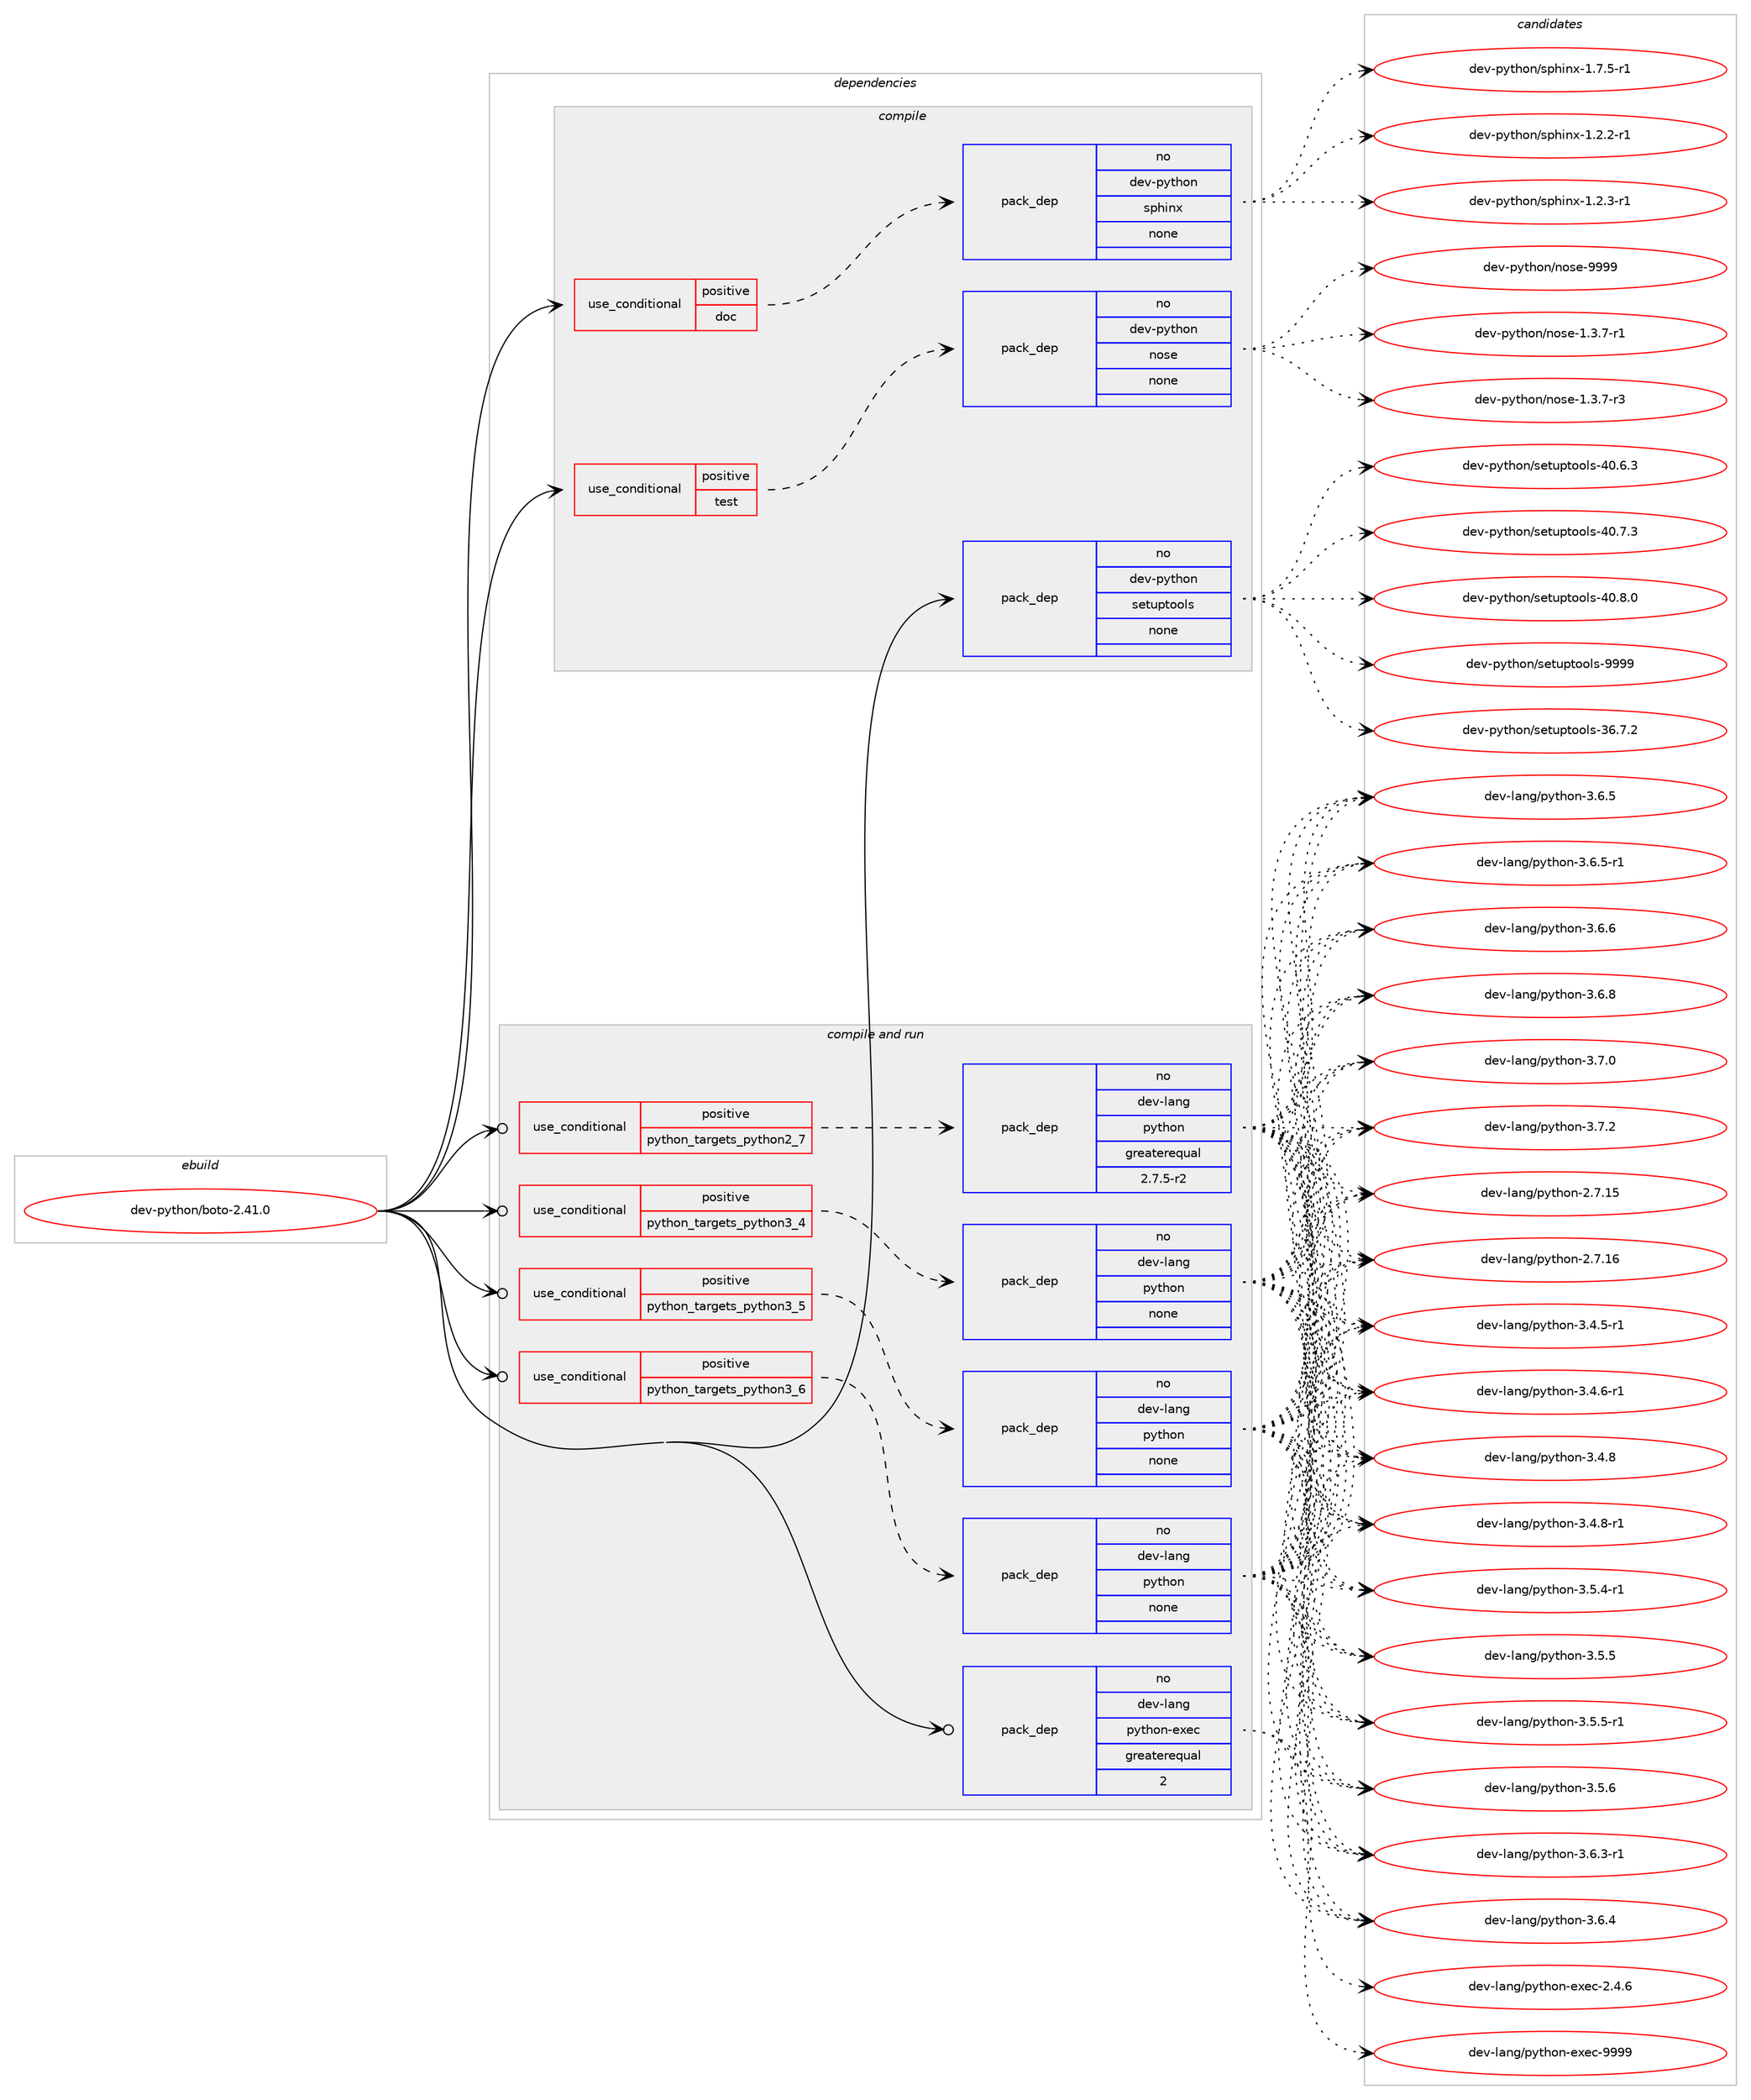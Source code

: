 digraph prolog {

# *************
# Graph options
# *************

newrank=true;
concentrate=true;
compound=true;
graph [rankdir=LR,fontname=Helvetica,fontsize=10,ranksep=1.5];#, ranksep=2.5, nodesep=0.2];
edge  [arrowhead=vee];
node  [fontname=Helvetica,fontsize=10];

# **********
# The ebuild
# **********

subgraph cluster_leftcol {
color=gray;
rank=same;
label=<<i>ebuild</i>>;
id [label="dev-python/boto-2.41.0", color=red, width=4, href="../dev-python/boto-2.41.0.svg"];
}

# ****************
# The dependencies
# ****************

subgraph cluster_midcol {
color=gray;
label=<<i>dependencies</i>>;
subgraph cluster_compile {
fillcolor="#eeeeee";
style=filled;
label=<<i>compile</i>>;
subgraph cond371806 {
dependency1401600 [label=<<TABLE BORDER="0" CELLBORDER="1" CELLSPACING="0" CELLPADDING="4"><TR><TD ROWSPAN="3" CELLPADDING="10">use_conditional</TD></TR><TR><TD>positive</TD></TR><TR><TD>doc</TD></TR></TABLE>>, shape=none, color=red];
subgraph pack1006566 {
dependency1401601 [label=<<TABLE BORDER="0" CELLBORDER="1" CELLSPACING="0" CELLPADDING="4" WIDTH="220"><TR><TD ROWSPAN="6" CELLPADDING="30">pack_dep</TD></TR><TR><TD WIDTH="110">no</TD></TR><TR><TD>dev-python</TD></TR><TR><TD>sphinx</TD></TR><TR><TD>none</TD></TR><TR><TD></TD></TR></TABLE>>, shape=none, color=blue];
}
dependency1401600:e -> dependency1401601:w [weight=20,style="dashed",arrowhead="vee"];
}
id:e -> dependency1401600:w [weight=20,style="solid",arrowhead="vee"];
subgraph cond371807 {
dependency1401602 [label=<<TABLE BORDER="0" CELLBORDER="1" CELLSPACING="0" CELLPADDING="4"><TR><TD ROWSPAN="3" CELLPADDING="10">use_conditional</TD></TR><TR><TD>positive</TD></TR><TR><TD>test</TD></TR></TABLE>>, shape=none, color=red];
subgraph pack1006567 {
dependency1401603 [label=<<TABLE BORDER="0" CELLBORDER="1" CELLSPACING="0" CELLPADDING="4" WIDTH="220"><TR><TD ROWSPAN="6" CELLPADDING="30">pack_dep</TD></TR><TR><TD WIDTH="110">no</TD></TR><TR><TD>dev-python</TD></TR><TR><TD>nose</TD></TR><TR><TD>none</TD></TR><TR><TD></TD></TR></TABLE>>, shape=none, color=blue];
}
dependency1401602:e -> dependency1401603:w [weight=20,style="dashed",arrowhead="vee"];
}
id:e -> dependency1401602:w [weight=20,style="solid",arrowhead="vee"];
subgraph pack1006568 {
dependency1401604 [label=<<TABLE BORDER="0" CELLBORDER="1" CELLSPACING="0" CELLPADDING="4" WIDTH="220"><TR><TD ROWSPAN="6" CELLPADDING="30">pack_dep</TD></TR><TR><TD WIDTH="110">no</TD></TR><TR><TD>dev-python</TD></TR><TR><TD>setuptools</TD></TR><TR><TD>none</TD></TR><TR><TD></TD></TR></TABLE>>, shape=none, color=blue];
}
id:e -> dependency1401604:w [weight=20,style="solid",arrowhead="vee"];
}
subgraph cluster_compileandrun {
fillcolor="#eeeeee";
style=filled;
label=<<i>compile and run</i>>;
subgraph cond371808 {
dependency1401605 [label=<<TABLE BORDER="0" CELLBORDER="1" CELLSPACING="0" CELLPADDING="4"><TR><TD ROWSPAN="3" CELLPADDING="10">use_conditional</TD></TR><TR><TD>positive</TD></TR><TR><TD>python_targets_python2_7</TD></TR></TABLE>>, shape=none, color=red];
subgraph pack1006569 {
dependency1401606 [label=<<TABLE BORDER="0" CELLBORDER="1" CELLSPACING="0" CELLPADDING="4" WIDTH="220"><TR><TD ROWSPAN="6" CELLPADDING="30">pack_dep</TD></TR><TR><TD WIDTH="110">no</TD></TR><TR><TD>dev-lang</TD></TR><TR><TD>python</TD></TR><TR><TD>greaterequal</TD></TR><TR><TD>2.7.5-r2</TD></TR></TABLE>>, shape=none, color=blue];
}
dependency1401605:e -> dependency1401606:w [weight=20,style="dashed",arrowhead="vee"];
}
id:e -> dependency1401605:w [weight=20,style="solid",arrowhead="odotvee"];
subgraph cond371809 {
dependency1401607 [label=<<TABLE BORDER="0" CELLBORDER="1" CELLSPACING="0" CELLPADDING="4"><TR><TD ROWSPAN="3" CELLPADDING="10">use_conditional</TD></TR><TR><TD>positive</TD></TR><TR><TD>python_targets_python3_4</TD></TR></TABLE>>, shape=none, color=red];
subgraph pack1006570 {
dependency1401608 [label=<<TABLE BORDER="0" CELLBORDER="1" CELLSPACING="0" CELLPADDING="4" WIDTH="220"><TR><TD ROWSPAN="6" CELLPADDING="30">pack_dep</TD></TR><TR><TD WIDTH="110">no</TD></TR><TR><TD>dev-lang</TD></TR><TR><TD>python</TD></TR><TR><TD>none</TD></TR><TR><TD></TD></TR></TABLE>>, shape=none, color=blue];
}
dependency1401607:e -> dependency1401608:w [weight=20,style="dashed",arrowhead="vee"];
}
id:e -> dependency1401607:w [weight=20,style="solid",arrowhead="odotvee"];
subgraph cond371810 {
dependency1401609 [label=<<TABLE BORDER="0" CELLBORDER="1" CELLSPACING="0" CELLPADDING="4"><TR><TD ROWSPAN="3" CELLPADDING="10">use_conditional</TD></TR><TR><TD>positive</TD></TR><TR><TD>python_targets_python3_5</TD></TR></TABLE>>, shape=none, color=red];
subgraph pack1006571 {
dependency1401610 [label=<<TABLE BORDER="0" CELLBORDER="1" CELLSPACING="0" CELLPADDING="4" WIDTH="220"><TR><TD ROWSPAN="6" CELLPADDING="30">pack_dep</TD></TR><TR><TD WIDTH="110">no</TD></TR><TR><TD>dev-lang</TD></TR><TR><TD>python</TD></TR><TR><TD>none</TD></TR><TR><TD></TD></TR></TABLE>>, shape=none, color=blue];
}
dependency1401609:e -> dependency1401610:w [weight=20,style="dashed",arrowhead="vee"];
}
id:e -> dependency1401609:w [weight=20,style="solid",arrowhead="odotvee"];
subgraph cond371811 {
dependency1401611 [label=<<TABLE BORDER="0" CELLBORDER="1" CELLSPACING="0" CELLPADDING="4"><TR><TD ROWSPAN="3" CELLPADDING="10">use_conditional</TD></TR><TR><TD>positive</TD></TR><TR><TD>python_targets_python3_6</TD></TR></TABLE>>, shape=none, color=red];
subgraph pack1006572 {
dependency1401612 [label=<<TABLE BORDER="0" CELLBORDER="1" CELLSPACING="0" CELLPADDING="4" WIDTH="220"><TR><TD ROWSPAN="6" CELLPADDING="30">pack_dep</TD></TR><TR><TD WIDTH="110">no</TD></TR><TR><TD>dev-lang</TD></TR><TR><TD>python</TD></TR><TR><TD>none</TD></TR><TR><TD></TD></TR></TABLE>>, shape=none, color=blue];
}
dependency1401611:e -> dependency1401612:w [weight=20,style="dashed",arrowhead="vee"];
}
id:e -> dependency1401611:w [weight=20,style="solid",arrowhead="odotvee"];
subgraph pack1006573 {
dependency1401613 [label=<<TABLE BORDER="0" CELLBORDER="1" CELLSPACING="0" CELLPADDING="4" WIDTH="220"><TR><TD ROWSPAN="6" CELLPADDING="30">pack_dep</TD></TR><TR><TD WIDTH="110">no</TD></TR><TR><TD>dev-lang</TD></TR><TR><TD>python-exec</TD></TR><TR><TD>greaterequal</TD></TR><TR><TD>2</TD></TR></TABLE>>, shape=none, color=blue];
}
id:e -> dependency1401613:w [weight=20,style="solid",arrowhead="odotvee"];
}
subgraph cluster_run {
fillcolor="#eeeeee";
style=filled;
label=<<i>run</i>>;
}
}

# **************
# The candidates
# **************

subgraph cluster_choices {
rank=same;
color=gray;
label=<<i>candidates</i>>;

subgraph choice1006566 {
color=black;
nodesep=1;
choice10010111845112121116104111110471151121041051101204549465046504511449 [label="dev-python/sphinx-1.2.2-r1", color=red, width=4,href="../dev-python/sphinx-1.2.2-r1.svg"];
choice10010111845112121116104111110471151121041051101204549465046514511449 [label="dev-python/sphinx-1.2.3-r1", color=red, width=4,href="../dev-python/sphinx-1.2.3-r1.svg"];
choice10010111845112121116104111110471151121041051101204549465546534511449 [label="dev-python/sphinx-1.7.5-r1", color=red, width=4,href="../dev-python/sphinx-1.7.5-r1.svg"];
dependency1401601:e -> choice10010111845112121116104111110471151121041051101204549465046504511449:w [style=dotted,weight="100"];
dependency1401601:e -> choice10010111845112121116104111110471151121041051101204549465046514511449:w [style=dotted,weight="100"];
dependency1401601:e -> choice10010111845112121116104111110471151121041051101204549465546534511449:w [style=dotted,weight="100"];
}
subgraph choice1006567 {
color=black;
nodesep=1;
choice10010111845112121116104111110471101111151014549465146554511449 [label="dev-python/nose-1.3.7-r1", color=red, width=4,href="../dev-python/nose-1.3.7-r1.svg"];
choice10010111845112121116104111110471101111151014549465146554511451 [label="dev-python/nose-1.3.7-r3", color=red, width=4,href="../dev-python/nose-1.3.7-r3.svg"];
choice10010111845112121116104111110471101111151014557575757 [label="dev-python/nose-9999", color=red, width=4,href="../dev-python/nose-9999.svg"];
dependency1401603:e -> choice10010111845112121116104111110471101111151014549465146554511449:w [style=dotted,weight="100"];
dependency1401603:e -> choice10010111845112121116104111110471101111151014549465146554511451:w [style=dotted,weight="100"];
dependency1401603:e -> choice10010111845112121116104111110471101111151014557575757:w [style=dotted,weight="100"];
}
subgraph choice1006568 {
color=black;
nodesep=1;
choice100101118451121211161041111104711510111611711211611111110811545515446554650 [label="dev-python/setuptools-36.7.2", color=red, width=4,href="../dev-python/setuptools-36.7.2.svg"];
choice100101118451121211161041111104711510111611711211611111110811545524846544651 [label="dev-python/setuptools-40.6.3", color=red, width=4,href="../dev-python/setuptools-40.6.3.svg"];
choice100101118451121211161041111104711510111611711211611111110811545524846554651 [label="dev-python/setuptools-40.7.3", color=red, width=4,href="../dev-python/setuptools-40.7.3.svg"];
choice100101118451121211161041111104711510111611711211611111110811545524846564648 [label="dev-python/setuptools-40.8.0", color=red, width=4,href="../dev-python/setuptools-40.8.0.svg"];
choice10010111845112121116104111110471151011161171121161111111081154557575757 [label="dev-python/setuptools-9999", color=red, width=4,href="../dev-python/setuptools-9999.svg"];
dependency1401604:e -> choice100101118451121211161041111104711510111611711211611111110811545515446554650:w [style=dotted,weight="100"];
dependency1401604:e -> choice100101118451121211161041111104711510111611711211611111110811545524846544651:w [style=dotted,weight="100"];
dependency1401604:e -> choice100101118451121211161041111104711510111611711211611111110811545524846554651:w [style=dotted,weight="100"];
dependency1401604:e -> choice100101118451121211161041111104711510111611711211611111110811545524846564648:w [style=dotted,weight="100"];
dependency1401604:e -> choice10010111845112121116104111110471151011161171121161111111081154557575757:w [style=dotted,weight="100"];
}
subgraph choice1006569 {
color=black;
nodesep=1;
choice10010111845108971101034711212111610411111045504655464953 [label="dev-lang/python-2.7.15", color=red, width=4,href="../dev-lang/python-2.7.15.svg"];
choice10010111845108971101034711212111610411111045504655464954 [label="dev-lang/python-2.7.16", color=red, width=4,href="../dev-lang/python-2.7.16.svg"];
choice1001011184510897110103471121211161041111104551465246534511449 [label="dev-lang/python-3.4.5-r1", color=red, width=4,href="../dev-lang/python-3.4.5-r1.svg"];
choice1001011184510897110103471121211161041111104551465246544511449 [label="dev-lang/python-3.4.6-r1", color=red, width=4,href="../dev-lang/python-3.4.6-r1.svg"];
choice100101118451089711010347112121116104111110455146524656 [label="dev-lang/python-3.4.8", color=red, width=4,href="../dev-lang/python-3.4.8.svg"];
choice1001011184510897110103471121211161041111104551465246564511449 [label="dev-lang/python-3.4.8-r1", color=red, width=4,href="../dev-lang/python-3.4.8-r1.svg"];
choice1001011184510897110103471121211161041111104551465346524511449 [label="dev-lang/python-3.5.4-r1", color=red, width=4,href="../dev-lang/python-3.5.4-r1.svg"];
choice100101118451089711010347112121116104111110455146534653 [label="dev-lang/python-3.5.5", color=red, width=4,href="../dev-lang/python-3.5.5.svg"];
choice1001011184510897110103471121211161041111104551465346534511449 [label="dev-lang/python-3.5.5-r1", color=red, width=4,href="../dev-lang/python-3.5.5-r1.svg"];
choice100101118451089711010347112121116104111110455146534654 [label="dev-lang/python-3.5.6", color=red, width=4,href="../dev-lang/python-3.5.6.svg"];
choice1001011184510897110103471121211161041111104551465446514511449 [label="dev-lang/python-3.6.3-r1", color=red, width=4,href="../dev-lang/python-3.6.3-r1.svg"];
choice100101118451089711010347112121116104111110455146544652 [label="dev-lang/python-3.6.4", color=red, width=4,href="../dev-lang/python-3.6.4.svg"];
choice100101118451089711010347112121116104111110455146544653 [label="dev-lang/python-3.6.5", color=red, width=4,href="../dev-lang/python-3.6.5.svg"];
choice1001011184510897110103471121211161041111104551465446534511449 [label="dev-lang/python-3.6.5-r1", color=red, width=4,href="../dev-lang/python-3.6.5-r1.svg"];
choice100101118451089711010347112121116104111110455146544654 [label="dev-lang/python-3.6.6", color=red, width=4,href="../dev-lang/python-3.6.6.svg"];
choice100101118451089711010347112121116104111110455146544656 [label="dev-lang/python-3.6.8", color=red, width=4,href="../dev-lang/python-3.6.8.svg"];
choice100101118451089711010347112121116104111110455146554648 [label="dev-lang/python-3.7.0", color=red, width=4,href="../dev-lang/python-3.7.0.svg"];
choice100101118451089711010347112121116104111110455146554650 [label="dev-lang/python-3.7.2", color=red, width=4,href="../dev-lang/python-3.7.2.svg"];
dependency1401606:e -> choice10010111845108971101034711212111610411111045504655464953:w [style=dotted,weight="100"];
dependency1401606:e -> choice10010111845108971101034711212111610411111045504655464954:w [style=dotted,weight="100"];
dependency1401606:e -> choice1001011184510897110103471121211161041111104551465246534511449:w [style=dotted,weight="100"];
dependency1401606:e -> choice1001011184510897110103471121211161041111104551465246544511449:w [style=dotted,weight="100"];
dependency1401606:e -> choice100101118451089711010347112121116104111110455146524656:w [style=dotted,weight="100"];
dependency1401606:e -> choice1001011184510897110103471121211161041111104551465246564511449:w [style=dotted,weight="100"];
dependency1401606:e -> choice1001011184510897110103471121211161041111104551465346524511449:w [style=dotted,weight="100"];
dependency1401606:e -> choice100101118451089711010347112121116104111110455146534653:w [style=dotted,weight="100"];
dependency1401606:e -> choice1001011184510897110103471121211161041111104551465346534511449:w [style=dotted,weight="100"];
dependency1401606:e -> choice100101118451089711010347112121116104111110455146534654:w [style=dotted,weight="100"];
dependency1401606:e -> choice1001011184510897110103471121211161041111104551465446514511449:w [style=dotted,weight="100"];
dependency1401606:e -> choice100101118451089711010347112121116104111110455146544652:w [style=dotted,weight="100"];
dependency1401606:e -> choice100101118451089711010347112121116104111110455146544653:w [style=dotted,weight="100"];
dependency1401606:e -> choice1001011184510897110103471121211161041111104551465446534511449:w [style=dotted,weight="100"];
dependency1401606:e -> choice100101118451089711010347112121116104111110455146544654:w [style=dotted,weight="100"];
dependency1401606:e -> choice100101118451089711010347112121116104111110455146544656:w [style=dotted,weight="100"];
dependency1401606:e -> choice100101118451089711010347112121116104111110455146554648:w [style=dotted,weight="100"];
dependency1401606:e -> choice100101118451089711010347112121116104111110455146554650:w [style=dotted,weight="100"];
}
subgraph choice1006570 {
color=black;
nodesep=1;
choice10010111845108971101034711212111610411111045504655464953 [label="dev-lang/python-2.7.15", color=red, width=4,href="../dev-lang/python-2.7.15.svg"];
choice10010111845108971101034711212111610411111045504655464954 [label="dev-lang/python-2.7.16", color=red, width=4,href="../dev-lang/python-2.7.16.svg"];
choice1001011184510897110103471121211161041111104551465246534511449 [label="dev-lang/python-3.4.5-r1", color=red, width=4,href="../dev-lang/python-3.4.5-r1.svg"];
choice1001011184510897110103471121211161041111104551465246544511449 [label="dev-lang/python-3.4.6-r1", color=red, width=4,href="../dev-lang/python-3.4.6-r1.svg"];
choice100101118451089711010347112121116104111110455146524656 [label="dev-lang/python-3.4.8", color=red, width=4,href="../dev-lang/python-3.4.8.svg"];
choice1001011184510897110103471121211161041111104551465246564511449 [label="dev-lang/python-3.4.8-r1", color=red, width=4,href="../dev-lang/python-3.4.8-r1.svg"];
choice1001011184510897110103471121211161041111104551465346524511449 [label="dev-lang/python-3.5.4-r1", color=red, width=4,href="../dev-lang/python-3.5.4-r1.svg"];
choice100101118451089711010347112121116104111110455146534653 [label="dev-lang/python-3.5.5", color=red, width=4,href="../dev-lang/python-3.5.5.svg"];
choice1001011184510897110103471121211161041111104551465346534511449 [label="dev-lang/python-3.5.5-r1", color=red, width=4,href="../dev-lang/python-3.5.5-r1.svg"];
choice100101118451089711010347112121116104111110455146534654 [label="dev-lang/python-3.5.6", color=red, width=4,href="../dev-lang/python-3.5.6.svg"];
choice1001011184510897110103471121211161041111104551465446514511449 [label="dev-lang/python-3.6.3-r1", color=red, width=4,href="../dev-lang/python-3.6.3-r1.svg"];
choice100101118451089711010347112121116104111110455146544652 [label="dev-lang/python-3.6.4", color=red, width=4,href="../dev-lang/python-3.6.4.svg"];
choice100101118451089711010347112121116104111110455146544653 [label="dev-lang/python-3.6.5", color=red, width=4,href="../dev-lang/python-3.6.5.svg"];
choice1001011184510897110103471121211161041111104551465446534511449 [label="dev-lang/python-3.6.5-r1", color=red, width=4,href="../dev-lang/python-3.6.5-r1.svg"];
choice100101118451089711010347112121116104111110455146544654 [label="dev-lang/python-3.6.6", color=red, width=4,href="../dev-lang/python-3.6.6.svg"];
choice100101118451089711010347112121116104111110455146544656 [label="dev-lang/python-3.6.8", color=red, width=4,href="../dev-lang/python-3.6.8.svg"];
choice100101118451089711010347112121116104111110455146554648 [label="dev-lang/python-3.7.0", color=red, width=4,href="../dev-lang/python-3.7.0.svg"];
choice100101118451089711010347112121116104111110455146554650 [label="dev-lang/python-3.7.2", color=red, width=4,href="../dev-lang/python-3.7.2.svg"];
dependency1401608:e -> choice10010111845108971101034711212111610411111045504655464953:w [style=dotted,weight="100"];
dependency1401608:e -> choice10010111845108971101034711212111610411111045504655464954:w [style=dotted,weight="100"];
dependency1401608:e -> choice1001011184510897110103471121211161041111104551465246534511449:w [style=dotted,weight="100"];
dependency1401608:e -> choice1001011184510897110103471121211161041111104551465246544511449:w [style=dotted,weight="100"];
dependency1401608:e -> choice100101118451089711010347112121116104111110455146524656:w [style=dotted,weight="100"];
dependency1401608:e -> choice1001011184510897110103471121211161041111104551465246564511449:w [style=dotted,weight="100"];
dependency1401608:e -> choice1001011184510897110103471121211161041111104551465346524511449:w [style=dotted,weight="100"];
dependency1401608:e -> choice100101118451089711010347112121116104111110455146534653:w [style=dotted,weight="100"];
dependency1401608:e -> choice1001011184510897110103471121211161041111104551465346534511449:w [style=dotted,weight="100"];
dependency1401608:e -> choice100101118451089711010347112121116104111110455146534654:w [style=dotted,weight="100"];
dependency1401608:e -> choice1001011184510897110103471121211161041111104551465446514511449:w [style=dotted,weight="100"];
dependency1401608:e -> choice100101118451089711010347112121116104111110455146544652:w [style=dotted,weight="100"];
dependency1401608:e -> choice100101118451089711010347112121116104111110455146544653:w [style=dotted,weight="100"];
dependency1401608:e -> choice1001011184510897110103471121211161041111104551465446534511449:w [style=dotted,weight="100"];
dependency1401608:e -> choice100101118451089711010347112121116104111110455146544654:w [style=dotted,weight="100"];
dependency1401608:e -> choice100101118451089711010347112121116104111110455146544656:w [style=dotted,weight="100"];
dependency1401608:e -> choice100101118451089711010347112121116104111110455146554648:w [style=dotted,weight="100"];
dependency1401608:e -> choice100101118451089711010347112121116104111110455146554650:w [style=dotted,weight="100"];
}
subgraph choice1006571 {
color=black;
nodesep=1;
choice10010111845108971101034711212111610411111045504655464953 [label="dev-lang/python-2.7.15", color=red, width=4,href="../dev-lang/python-2.7.15.svg"];
choice10010111845108971101034711212111610411111045504655464954 [label="dev-lang/python-2.7.16", color=red, width=4,href="../dev-lang/python-2.7.16.svg"];
choice1001011184510897110103471121211161041111104551465246534511449 [label="dev-lang/python-3.4.5-r1", color=red, width=4,href="../dev-lang/python-3.4.5-r1.svg"];
choice1001011184510897110103471121211161041111104551465246544511449 [label="dev-lang/python-3.4.6-r1", color=red, width=4,href="../dev-lang/python-3.4.6-r1.svg"];
choice100101118451089711010347112121116104111110455146524656 [label="dev-lang/python-3.4.8", color=red, width=4,href="../dev-lang/python-3.4.8.svg"];
choice1001011184510897110103471121211161041111104551465246564511449 [label="dev-lang/python-3.4.8-r1", color=red, width=4,href="../dev-lang/python-3.4.8-r1.svg"];
choice1001011184510897110103471121211161041111104551465346524511449 [label="dev-lang/python-3.5.4-r1", color=red, width=4,href="../dev-lang/python-3.5.4-r1.svg"];
choice100101118451089711010347112121116104111110455146534653 [label="dev-lang/python-3.5.5", color=red, width=4,href="../dev-lang/python-3.5.5.svg"];
choice1001011184510897110103471121211161041111104551465346534511449 [label="dev-lang/python-3.5.5-r1", color=red, width=4,href="../dev-lang/python-3.5.5-r1.svg"];
choice100101118451089711010347112121116104111110455146534654 [label="dev-lang/python-3.5.6", color=red, width=4,href="../dev-lang/python-3.5.6.svg"];
choice1001011184510897110103471121211161041111104551465446514511449 [label="dev-lang/python-3.6.3-r1", color=red, width=4,href="../dev-lang/python-3.6.3-r1.svg"];
choice100101118451089711010347112121116104111110455146544652 [label="dev-lang/python-3.6.4", color=red, width=4,href="../dev-lang/python-3.6.4.svg"];
choice100101118451089711010347112121116104111110455146544653 [label="dev-lang/python-3.6.5", color=red, width=4,href="../dev-lang/python-3.6.5.svg"];
choice1001011184510897110103471121211161041111104551465446534511449 [label="dev-lang/python-3.6.5-r1", color=red, width=4,href="../dev-lang/python-3.6.5-r1.svg"];
choice100101118451089711010347112121116104111110455146544654 [label="dev-lang/python-3.6.6", color=red, width=4,href="../dev-lang/python-3.6.6.svg"];
choice100101118451089711010347112121116104111110455146544656 [label="dev-lang/python-3.6.8", color=red, width=4,href="../dev-lang/python-3.6.8.svg"];
choice100101118451089711010347112121116104111110455146554648 [label="dev-lang/python-3.7.0", color=red, width=4,href="../dev-lang/python-3.7.0.svg"];
choice100101118451089711010347112121116104111110455146554650 [label="dev-lang/python-3.7.2", color=red, width=4,href="../dev-lang/python-3.7.2.svg"];
dependency1401610:e -> choice10010111845108971101034711212111610411111045504655464953:w [style=dotted,weight="100"];
dependency1401610:e -> choice10010111845108971101034711212111610411111045504655464954:w [style=dotted,weight="100"];
dependency1401610:e -> choice1001011184510897110103471121211161041111104551465246534511449:w [style=dotted,weight="100"];
dependency1401610:e -> choice1001011184510897110103471121211161041111104551465246544511449:w [style=dotted,weight="100"];
dependency1401610:e -> choice100101118451089711010347112121116104111110455146524656:w [style=dotted,weight="100"];
dependency1401610:e -> choice1001011184510897110103471121211161041111104551465246564511449:w [style=dotted,weight="100"];
dependency1401610:e -> choice1001011184510897110103471121211161041111104551465346524511449:w [style=dotted,weight="100"];
dependency1401610:e -> choice100101118451089711010347112121116104111110455146534653:w [style=dotted,weight="100"];
dependency1401610:e -> choice1001011184510897110103471121211161041111104551465346534511449:w [style=dotted,weight="100"];
dependency1401610:e -> choice100101118451089711010347112121116104111110455146534654:w [style=dotted,weight="100"];
dependency1401610:e -> choice1001011184510897110103471121211161041111104551465446514511449:w [style=dotted,weight="100"];
dependency1401610:e -> choice100101118451089711010347112121116104111110455146544652:w [style=dotted,weight="100"];
dependency1401610:e -> choice100101118451089711010347112121116104111110455146544653:w [style=dotted,weight="100"];
dependency1401610:e -> choice1001011184510897110103471121211161041111104551465446534511449:w [style=dotted,weight="100"];
dependency1401610:e -> choice100101118451089711010347112121116104111110455146544654:w [style=dotted,weight="100"];
dependency1401610:e -> choice100101118451089711010347112121116104111110455146544656:w [style=dotted,weight="100"];
dependency1401610:e -> choice100101118451089711010347112121116104111110455146554648:w [style=dotted,weight="100"];
dependency1401610:e -> choice100101118451089711010347112121116104111110455146554650:w [style=dotted,weight="100"];
}
subgraph choice1006572 {
color=black;
nodesep=1;
choice10010111845108971101034711212111610411111045504655464953 [label="dev-lang/python-2.7.15", color=red, width=4,href="../dev-lang/python-2.7.15.svg"];
choice10010111845108971101034711212111610411111045504655464954 [label="dev-lang/python-2.7.16", color=red, width=4,href="../dev-lang/python-2.7.16.svg"];
choice1001011184510897110103471121211161041111104551465246534511449 [label="dev-lang/python-3.4.5-r1", color=red, width=4,href="../dev-lang/python-3.4.5-r1.svg"];
choice1001011184510897110103471121211161041111104551465246544511449 [label="dev-lang/python-3.4.6-r1", color=red, width=4,href="../dev-lang/python-3.4.6-r1.svg"];
choice100101118451089711010347112121116104111110455146524656 [label="dev-lang/python-3.4.8", color=red, width=4,href="../dev-lang/python-3.4.8.svg"];
choice1001011184510897110103471121211161041111104551465246564511449 [label="dev-lang/python-3.4.8-r1", color=red, width=4,href="../dev-lang/python-3.4.8-r1.svg"];
choice1001011184510897110103471121211161041111104551465346524511449 [label="dev-lang/python-3.5.4-r1", color=red, width=4,href="../dev-lang/python-3.5.4-r1.svg"];
choice100101118451089711010347112121116104111110455146534653 [label="dev-lang/python-3.5.5", color=red, width=4,href="../dev-lang/python-3.5.5.svg"];
choice1001011184510897110103471121211161041111104551465346534511449 [label="dev-lang/python-3.5.5-r1", color=red, width=4,href="../dev-lang/python-3.5.5-r1.svg"];
choice100101118451089711010347112121116104111110455146534654 [label="dev-lang/python-3.5.6", color=red, width=4,href="../dev-lang/python-3.5.6.svg"];
choice1001011184510897110103471121211161041111104551465446514511449 [label="dev-lang/python-3.6.3-r1", color=red, width=4,href="../dev-lang/python-3.6.3-r1.svg"];
choice100101118451089711010347112121116104111110455146544652 [label="dev-lang/python-3.6.4", color=red, width=4,href="../dev-lang/python-3.6.4.svg"];
choice100101118451089711010347112121116104111110455146544653 [label="dev-lang/python-3.6.5", color=red, width=4,href="../dev-lang/python-3.6.5.svg"];
choice1001011184510897110103471121211161041111104551465446534511449 [label="dev-lang/python-3.6.5-r1", color=red, width=4,href="../dev-lang/python-3.6.5-r1.svg"];
choice100101118451089711010347112121116104111110455146544654 [label="dev-lang/python-3.6.6", color=red, width=4,href="../dev-lang/python-3.6.6.svg"];
choice100101118451089711010347112121116104111110455146544656 [label="dev-lang/python-3.6.8", color=red, width=4,href="../dev-lang/python-3.6.8.svg"];
choice100101118451089711010347112121116104111110455146554648 [label="dev-lang/python-3.7.0", color=red, width=4,href="../dev-lang/python-3.7.0.svg"];
choice100101118451089711010347112121116104111110455146554650 [label="dev-lang/python-3.7.2", color=red, width=4,href="../dev-lang/python-3.7.2.svg"];
dependency1401612:e -> choice10010111845108971101034711212111610411111045504655464953:w [style=dotted,weight="100"];
dependency1401612:e -> choice10010111845108971101034711212111610411111045504655464954:w [style=dotted,weight="100"];
dependency1401612:e -> choice1001011184510897110103471121211161041111104551465246534511449:w [style=dotted,weight="100"];
dependency1401612:e -> choice1001011184510897110103471121211161041111104551465246544511449:w [style=dotted,weight="100"];
dependency1401612:e -> choice100101118451089711010347112121116104111110455146524656:w [style=dotted,weight="100"];
dependency1401612:e -> choice1001011184510897110103471121211161041111104551465246564511449:w [style=dotted,weight="100"];
dependency1401612:e -> choice1001011184510897110103471121211161041111104551465346524511449:w [style=dotted,weight="100"];
dependency1401612:e -> choice100101118451089711010347112121116104111110455146534653:w [style=dotted,weight="100"];
dependency1401612:e -> choice1001011184510897110103471121211161041111104551465346534511449:w [style=dotted,weight="100"];
dependency1401612:e -> choice100101118451089711010347112121116104111110455146534654:w [style=dotted,weight="100"];
dependency1401612:e -> choice1001011184510897110103471121211161041111104551465446514511449:w [style=dotted,weight="100"];
dependency1401612:e -> choice100101118451089711010347112121116104111110455146544652:w [style=dotted,weight="100"];
dependency1401612:e -> choice100101118451089711010347112121116104111110455146544653:w [style=dotted,weight="100"];
dependency1401612:e -> choice1001011184510897110103471121211161041111104551465446534511449:w [style=dotted,weight="100"];
dependency1401612:e -> choice100101118451089711010347112121116104111110455146544654:w [style=dotted,weight="100"];
dependency1401612:e -> choice100101118451089711010347112121116104111110455146544656:w [style=dotted,weight="100"];
dependency1401612:e -> choice100101118451089711010347112121116104111110455146554648:w [style=dotted,weight="100"];
dependency1401612:e -> choice100101118451089711010347112121116104111110455146554650:w [style=dotted,weight="100"];
}
subgraph choice1006573 {
color=black;
nodesep=1;
choice1001011184510897110103471121211161041111104510112010199455046524654 [label="dev-lang/python-exec-2.4.6", color=red, width=4,href="../dev-lang/python-exec-2.4.6.svg"];
choice10010111845108971101034711212111610411111045101120101994557575757 [label="dev-lang/python-exec-9999", color=red, width=4,href="../dev-lang/python-exec-9999.svg"];
dependency1401613:e -> choice1001011184510897110103471121211161041111104510112010199455046524654:w [style=dotted,weight="100"];
dependency1401613:e -> choice10010111845108971101034711212111610411111045101120101994557575757:w [style=dotted,weight="100"];
}
}

}
